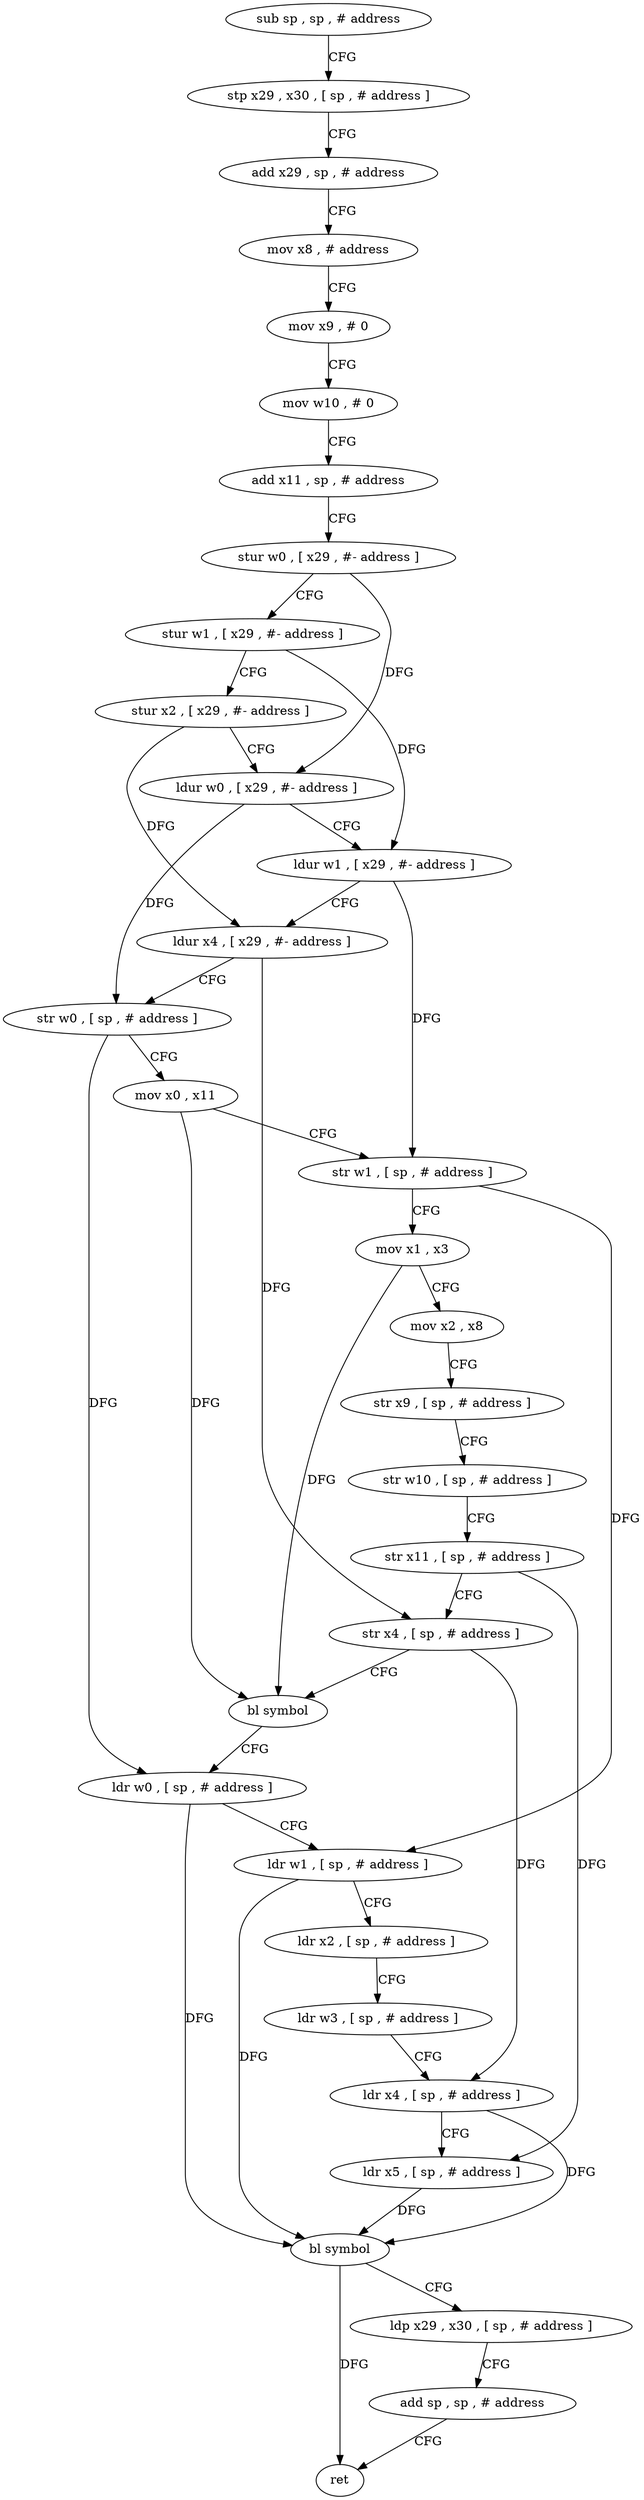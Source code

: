 digraph "func" {
"4224724" [label = "sub sp , sp , # address" ]
"4224728" [label = "stp x29 , x30 , [ sp , # address ]" ]
"4224732" [label = "add x29 , sp , # address" ]
"4224736" [label = "mov x8 , # address" ]
"4224740" [label = "mov x9 , # 0" ]
"4224744" [label = "mov w10 , # 0" ]
"4224748" [label = "add x11 , sp , # address" ]
"4224752" [label = "stur w0 , [ x29 , #- address ]" ]
"4224756" [label = "stur w1 , [ x29 , #- address ]" ]
"4224760" [label = "stur x2 , [ x29 , #- address ]" ]
"4224764" [label = "ldur w0 , [ x29 , #- address ]" ]
"4224768" [label = "ldur w1 , [ x29 , #- address ]" ]
"4224772" [label = "ldur x4 , [ x29 , #- address ]" ]
"4224776" [label = "str w0 , [ sp , # address ]" ]
"4224780" [label = "mov x0 , x11" ]
"4224784" [label = "str w1 , [ sp , # address ]" ]
"4224788" [label = "mov x1 , x3" ]
"4224792" [label = "mov x2 , x8" ]
"4224796" [label = "str x9 , [ sp , # address ]" ]
"4224800" [label = "str w10 , [ sp , # address ]" ]
"4224804" [label = "str x11 , [ sp , # address ]" ]
"4224808" [label = "str x4 , [ sp , # address ]" ]
"4224812" [label = "bl symbol" ]
"4224816" [label = "ldr w0 , [ sp , # address ]" ]
"4224820" [label = "ldr w1 , [ sp , # address ]" ]
"4224824" [label = "ldr x2 , [ sp , # address ]" ]
"4224828" [label = "ldr w3 , [ sp , # address ]" ]
"4224832" [label = "ldr x4 , [ sp , # address ]" ]
"4224836" [label = "ldr x5 , [ sp , # address ]" ]
"4224840" [label = "bl symbol" ]
"4224844" [label = "ldp x29 , x30 , [ sp , # address ]" ]
"4224848" [label = "add sp , sp , # address" ]
"4224852" [label = "ret" ]
"4224724" -> "4224728" [ label = "CFG" ]
"4224728" -> "4224732" [ label = "CFG" ]
"4224732" -> "4224736" [ label = "CFG" ]
"4224736" -> "4224740" [ label = "CFG" ]
"4224740" -> "4224744" [ label = "CFG" ]
"4224744" -> "4224748" [ label = "CFG" ]
"4224748" -> "4224752" [ label = "CFG" ]
"4224752" -> "4224756" [ label = "CFG" ]
"4224752" -> "4224764" [ label = "DFG" ]
"4224756" -> "4224760" [ label = "CFG" ]
"4224756" -> "4224768" [ label = "DFG" ]
"4224760" -> "4224764" [ label = "CFG" ]
"4224760" -> "4224772" [ label = "DFG" ]
"4224764" -> "4224768" [ label = "CFG" ]
"4224764" -> "4224776" [ label = "DFG" ]
"4224768" -> "4224772" [ label = "CFG" ]
"4224768" -> "4224784" [ label = "DFG" ]
"4224772" -> "4224776" [ label = "CFG" ]
"4224772" -> "4224808" [ label = "DFG" ]
"4224776" -> "4224780" [ label = "CFG" ]
"4224776" -> "4224816" [ label = "DFG" ]
"4224780" -> "4224784" [ label = "CFG" ]
"4224780" -> "4224812" [ label = "DFG" ]
"4224784" -> "4224788" [ label = "CFG" ]
"4224784" -> "4224820" [ label = "DFG" ]
"4224788" -> "4224792" [ label = "CFG" ]
"4224788" -> "4224812" [ label = "DFG" ]
"4224792" -> "4224796" [ label = "CFG" ]
"4224796" -> "4224800" [ label = "CFG" ]
"4224800" -> "4224804" [ label = "CFG" ]
"4224804" -> "4224808" [ label = "CFG" ]
"4224804" -> "4224836" [ label = "DFG" ]
"4224808" -> "4224812" [ label = "CFG" ]
"4224808" -> "4224832" [ label = "DFG" ]
"4224812" -> "4224816" [ label = "CFG" ]
"4224816" -> "4224820" [ label = "CFG" ]
"4224816" -> "4224840" [ label = "DFG" ]
"4224820" -> "4224824" [ label = "CFG" ]
"4224820" -> "4224840" [ label = "DFG" ]
"4224824" -> "4224828" [ label = "CFG" ]
"4224828" -> "4224832" [ label = "CFG" ]
"4224832" -> "4224836" [ label = "CFG" ]
"4224832" -> "4224840" [ label = "DFG" ]
"4224836" -> "4224840" [ label = "DFG" ]
"4224840" -> "4224844" [ label = "CFG" ]
"4224840" -> "4224852" [ label = "DFG" ]
"4224844" -> "4224848" [ label = "CFG" ]
"4224848" -> "4224852" [ label = "CFG" ]
}
